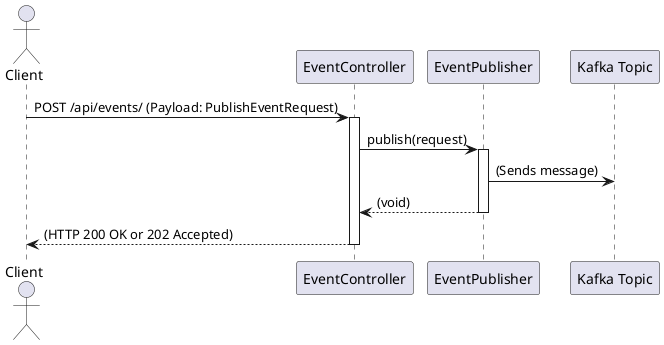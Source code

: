 @startuml
actor Client
participant EventController
participant EventPublisher
participant "Kafka Topic" as Kafka

Client -> EventController: POST /api/events/ (Payload: PublishEventRequest)
activate EventController
EventController -> EventPublisher: publish(request)
activate EventPublisher
EventPublisher -> Kafka: (Sends message)
EventPublisher --> EventController: (void)
deactivate EventPublisher
EventController --> Client: (HTTP 200 OK or 202 Accepted)
deactivate EventController
@enduml
